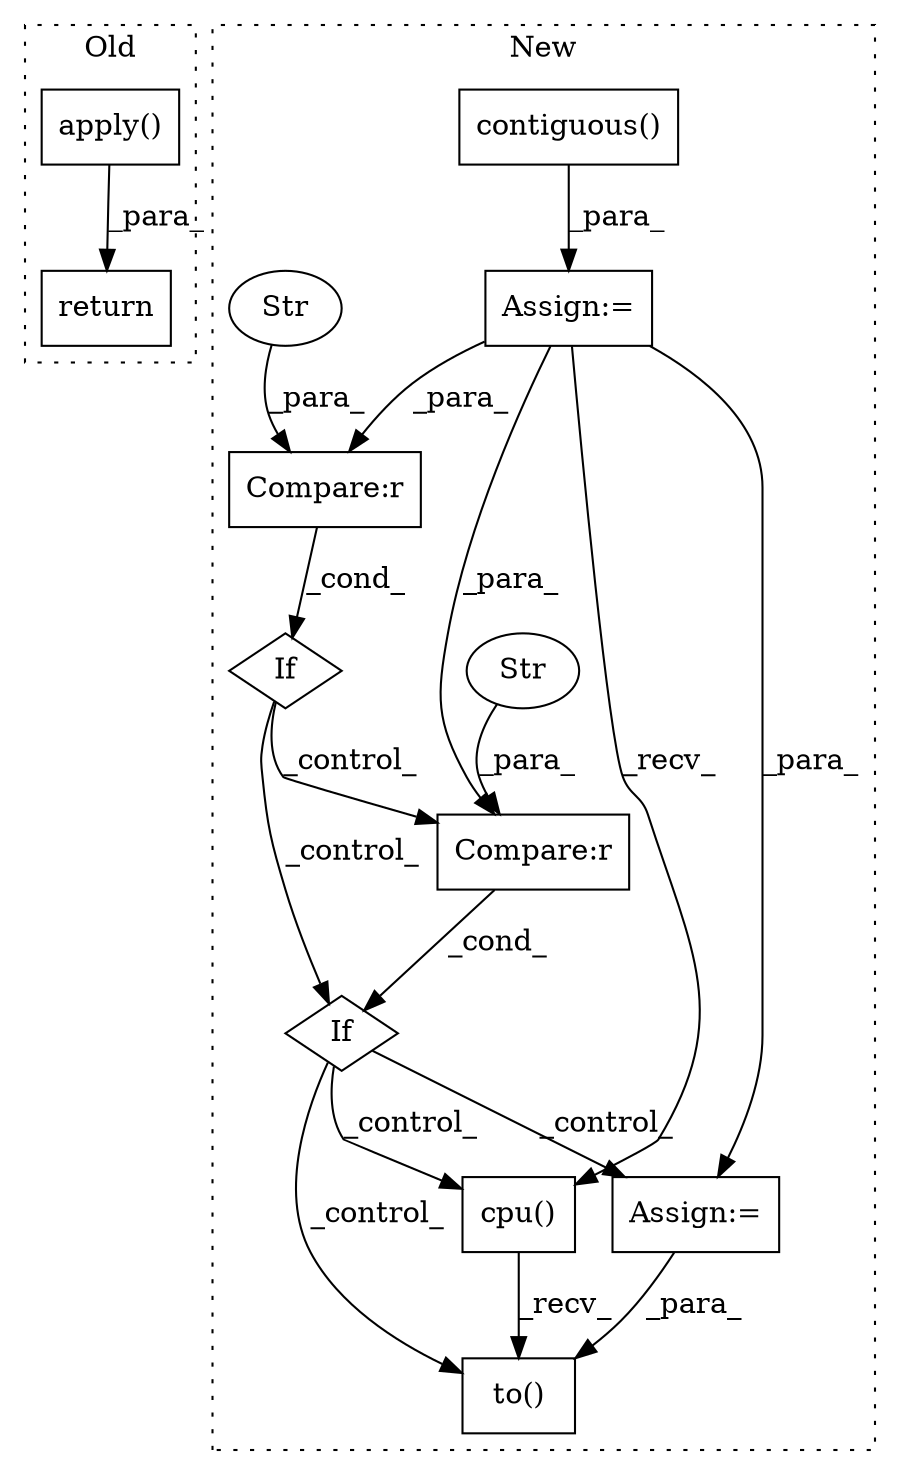 digraph G {
subgraph cluster0 {
1 [label="apply()" a="75" s="1305,1337" l="20,1" shape="box"];
13 [label="return" a="93" s="1298" l="7" shape="box"];
label = "Old";
style="dotted";
}
subgraph cluster1 {
2 [label="cpu()" a="75" s="1275" l="12" shape="box"];
3 [label="to()" a="75" s="1239,1368" l="123,1" shape="box"];
4 [label="If" a="96" s="1070" l="0" shape="diamond"];
5 [label="contiguous()" a="75" s="326" l="19" shape="box"];
6 [label="If" a="96" s="951" l="3" shape="diamond"];
7 [label="Compare:r" a="40" s="954" l="28" shape="box"];
8 [label="Str" a="66" s="976" l="6" shape="ellipse"];
9 [label="Compare:r" a="40" s="1070" l="27" shape="box"];
10 [label="Str" a="66" s="1092" l="5" shape="ellipse"];
11 [label="Assign:=" a="68" s="323" l="3" shape="box"];
12 [label="Assign:=" a="68" s="1203" l="3" shape="box"];
label = "New";
style="dotted";
}
1 -> 13 [label="_para_"];
2 -> 3 [label="_recv_"];
4 -> 12 [label="_control_"];
4 -> 2 [label="_control_"];
4 -> 3 [label="_control_"];
5 -> 11 [label="_para_"];
6 -> 9 [label="_control_"];
6 -> 4 [label="_control_"];
7 -> 6 [label="_cond_"];
8 -> 7 [label="_para_"];
9 -> 4 [label="_cond_"];
10 -> 9 [label="_para_"];
11 -> 9 [label="_para_"];
11 -> 12 [label="_para_"];
11 -> 7 [label="_para_"];
11 -> 2 [label="_recv_"];
12 -> 3 [label="_para_"];
}